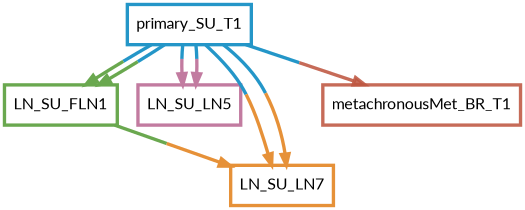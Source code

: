digraph  {
dpi=600;size=3.5;
LN_SU_FLN1 [color="#6aa84fff", fillcolor=white, fontname=Lato, penwidth="3.0", shape=box];
LN_SU_LN5 [color="#c27ba0ff", fillcolor=white, fontname=Lato, penwidth="3.0", shape=box];
LN_SU_LN7 [color="#e69138ff", fillcolor=white, fontname=Lato, penwidth="3.0", shape=box];
metachronousMet_BR_T1 [color="#be5742e1", fillcolor=white, fontname=Lato, penwidth="3.0", shape=box];
primary_SU_T1 [color="#2496c8ff", fillcolor=white, fontname=Lato, penwidth="3.0", shape=box];
LN_SU_FLN1 -> LN_SU_LN7  [color="#6aa84fff;0.5:#e69138ff", key=0, penwidth=3];
primary_SU_T1 -> LN_SU_FLN1  [color="#2496c8ff;0.5:#6aa84fff", key=0, penwidth=3];
primary_SU_T1 -> LN_SU_FLN1  [color="#2496c8ff;0.5:#6aa84fff", key=1, penwidth=3];
primary_SU_T1 -> LN_SU_LN5  [color="#2496c8ff;0.5:#c27ba0ff", key=0, penwidth=3];
primary_SU_T1 -> LN_SU_LN5  [color="#2496c8ff;0.5:#c27ba0ff", key=1, penwidth=3];
primary_SU_T1 -> LN_SU_LN7  [color="#2496c8ff;0.5:#e69138ff", key=0, penwidth=3];
primary_SU_T1 -> LN_SU_LN7  [color="#2496c8ff;0.5:#e69138ff", key=1, penwidth=3];
primary_SU_T1 -> metachronousMet_BR_T1  [color="#2496c8ff;0.5:#be5742e1", key=0, penwidth=3];
}
